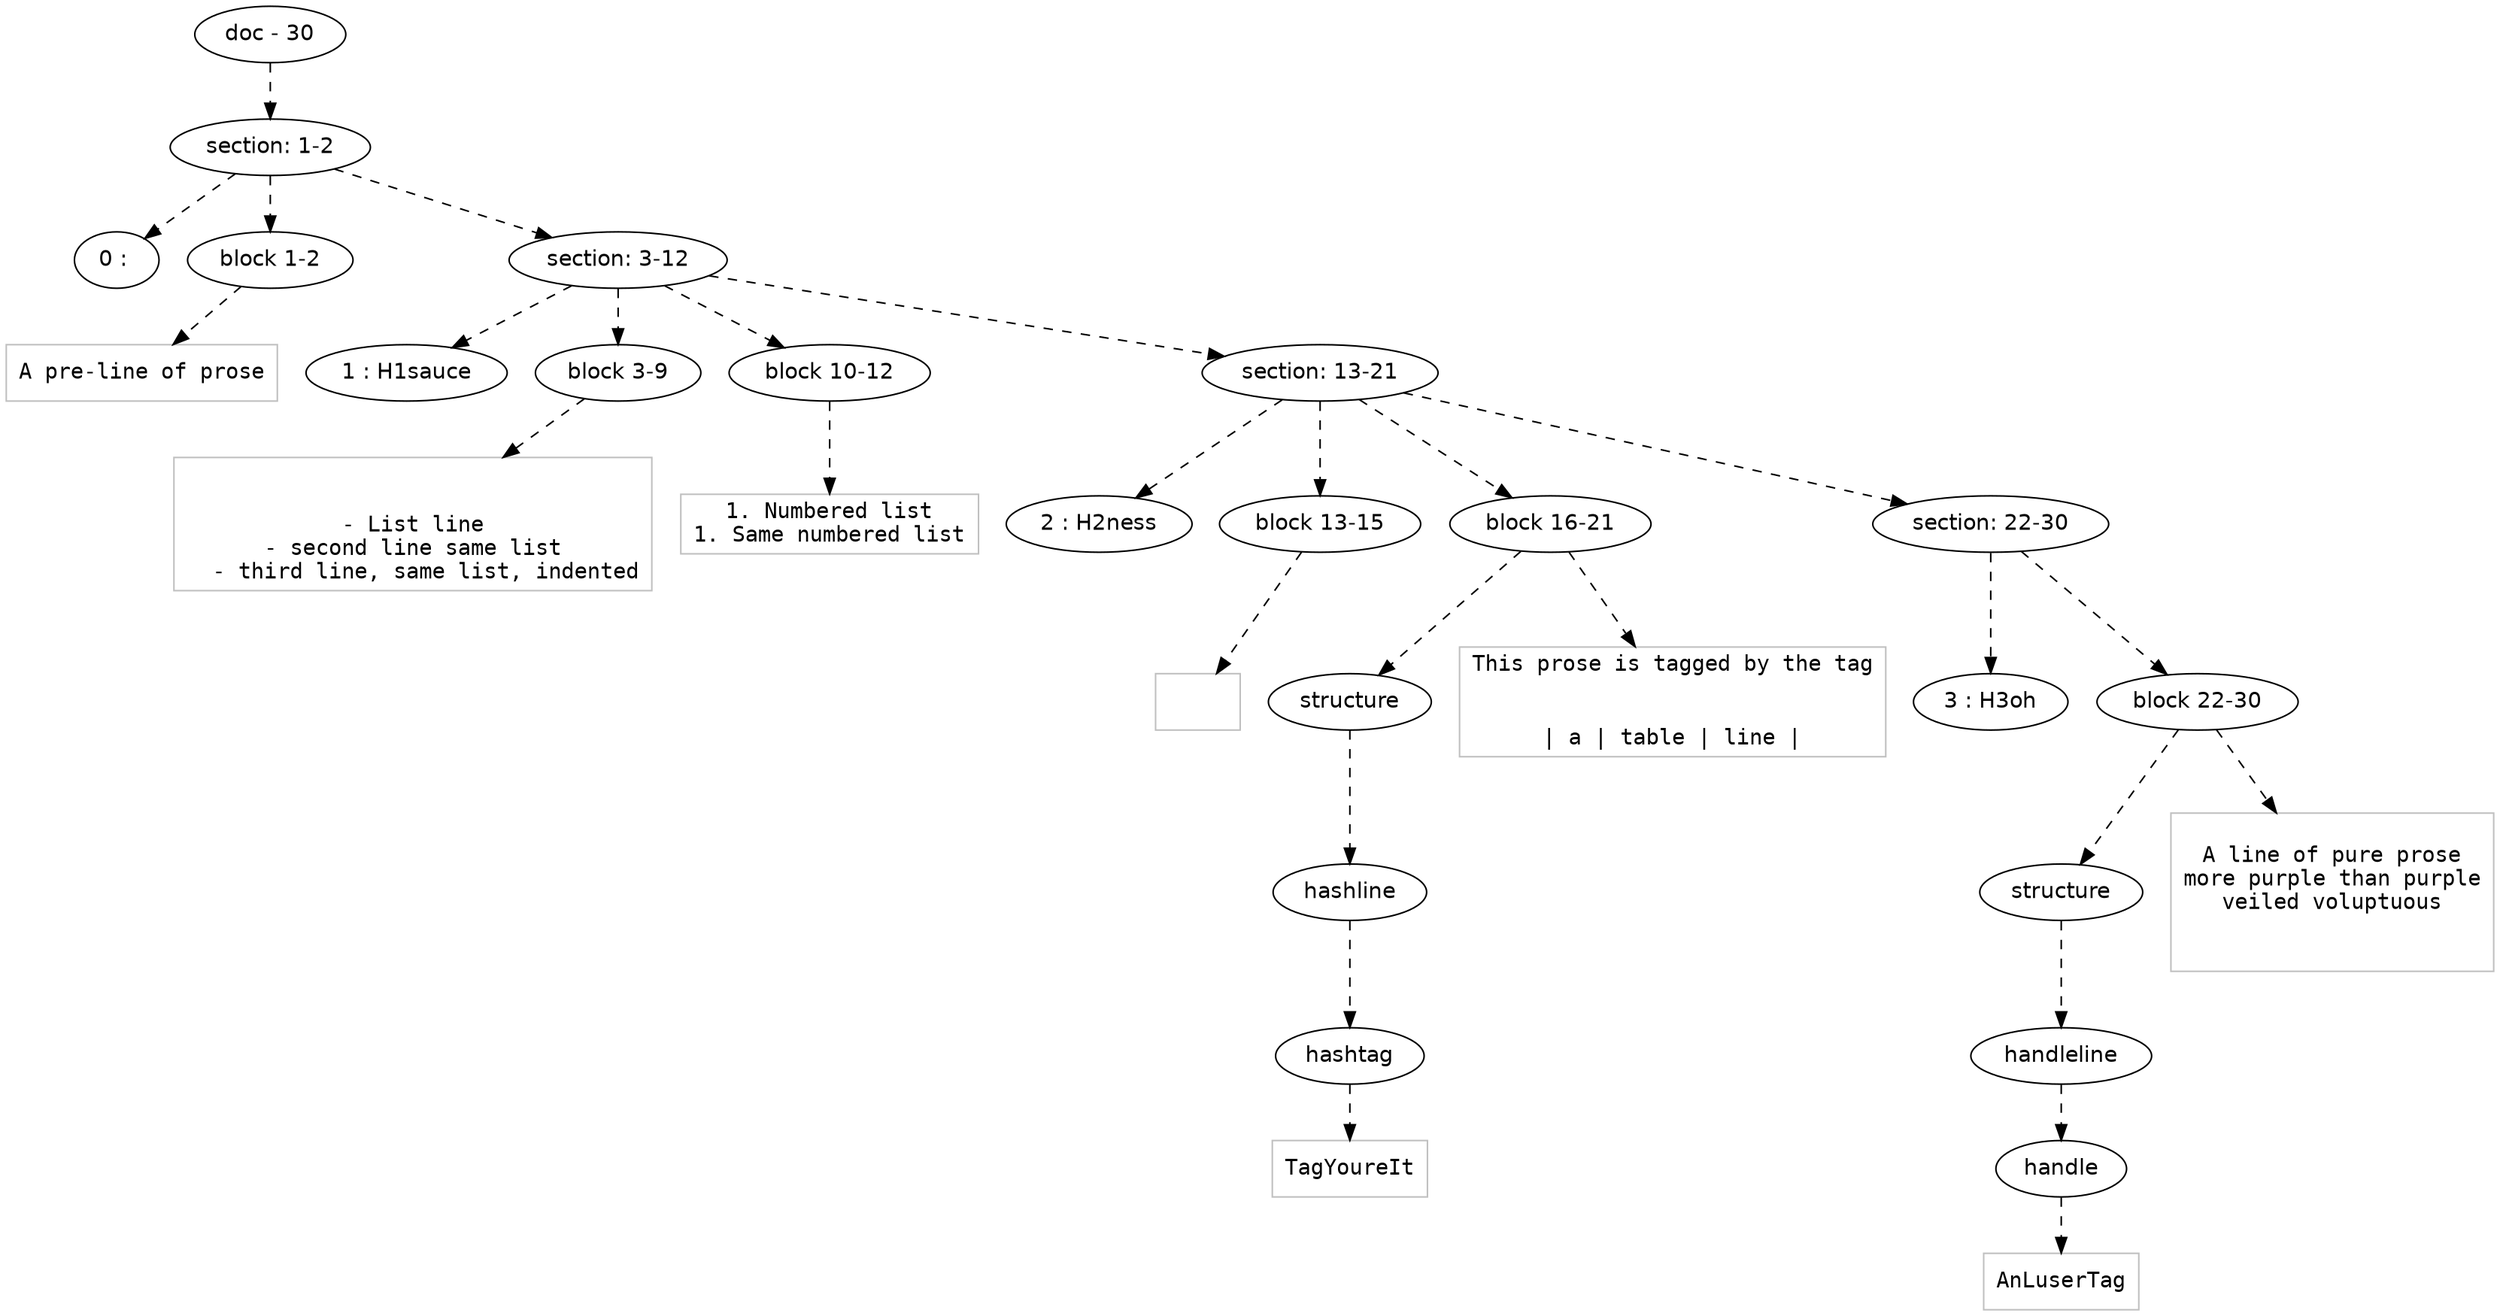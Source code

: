 digraph hierarchy {

node [fontname=Helvetica]
edge [style=dashed]

doc_0 [label="doc - 30"]


doc_0 -> { section_1}
{rank=same; section_1}

section_1 [label="section: 1-2"]


section_1 -> { header_2 block_3 section_4}
{rank=same; header_2 block_3 section_4}

header_2 [label="0 : "]

block_3 [label="block 1-2"]

section_4 [label="section: 3-12"]



block_3 -> leaf_5
leaf_5  [color=Gray,shape=rectangle,fontname=Inconsolata,label="A pre-line of prose
"]
section_4 -> { header_6 block_7 block_8 section_9}
{rank=same; header_6 block_7 block_8 section_9}

header_6 [label="1 : H1sauce"]

block_7 [label="block 3-9"]

block_8 [label="block 10-12"]

section_9 [label="section: 13-21"]



block_7 -> leaf_10
leaf_10  [color=Gray,shape=rectangle,fontname=Inconsolata,label="

- List line
- second line same list
  - third line, same list, indented
"]

block_8 -> leaf_11
leaf_11  [color=Gray,shape=rectangle,fontname=Inconsolata,label="1. Numbered list
1. Same numbered list
"]
section_9 -> { header_12 block_13 block_14 section_15}
{rank=same; header_12 block_13 block_14 section_15}

header_12 [label="2 : H2ness"]

block_13 [label="block 13-15"]

block_14 [label="block 16-21"]

section_15 [label="section: 22-30"]



block_13 -> leaf_16
leaf_16  [color=Gray,shape=rectangle,fontname=Inconsolata,label="
"]
block_14 -> { structure_17}
{rank=same; structure_17}

structure_17 [label="structure"]


structure_17 -> { hashline_18}
{rank=same; hashline_18}

hashline_18 [label="hashline"]


hashline_18 -> { hashtag_19}
{rank=same; hashtag_19}

hashtag_19 [label="hashtag"]



hashtag_19 -> leaf_20
leaf_20  [color=Gray,shape=rectangle,fontname=Inconsolata,label="TagYoureIt"]

block_14 -> leaf_21
leaf_21  [color=Gray,shape=rectangle,fontname=Inconsolata,label="This prose is tagged by the tag


| a | table | line |
"]
section_15 -> { header_22 block_23}
{rank=same; header_22 block_23}

header_22 [label="3 : H3oh"]

block_23 [label="block 22-30"]


block_23 -> { structure_24}
{rank=same; structure_24}

structure_24 [label="structure"]


structure_24 -> { handleline_25}
{rank=same; handleline_25}

handleline_25 [label="handleline"]


handleline_25 -> { handle_26}
{rank=same; handle_26}

handle_26 [label="handle"]



handle_26 -> leaf_27
leaf_27  [color=Gray,shape=rectangle,fontname=Inconsolata,label="AnLuserTag"]

block_23 -> leaf_28
leaf_28  [color=Gray,shape=rectangle,fontname=Inconsolata,label="
A line of pure prose
more purple than purple
veiled voluptuous


"]

}
